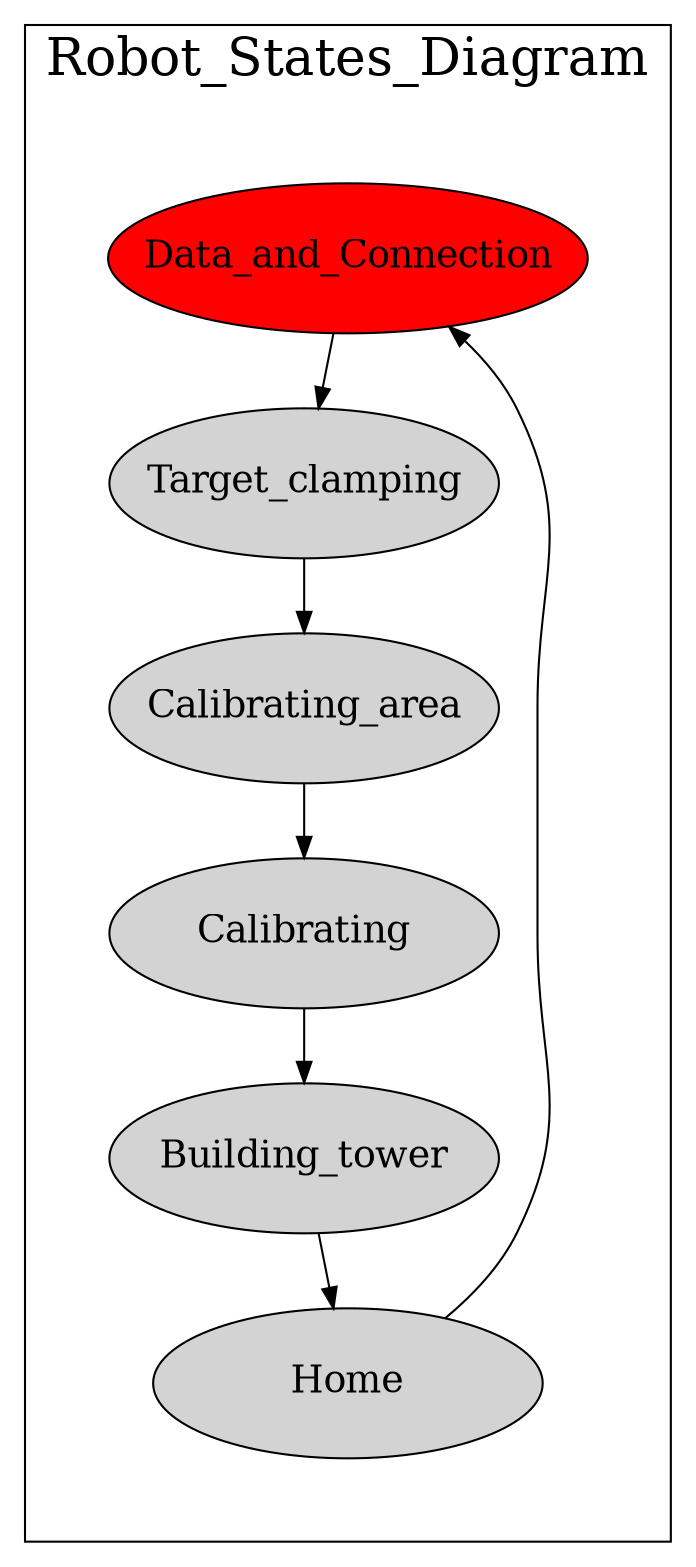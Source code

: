 digraph G {
    subgraph cluster0 {

        graph [label = "Robot_States_Diagram"; margin = 40; fontsize = 25;];
        
        node [shape = ellipse; style = filled; fontsize = "18"; height = 1; width = 2.6;];
        Data_and_Connection -> Target_clamping;
        Target_clamping -> Calibrating_area;
        Calibrating_area -> Calibrating;
        Calibrating -> Building_tower;
        Building_tower -> Home;
        Home -> Data_and_Connection;
        
        Data_and_Connection [style = filled;fillcolor = red;];
    }
}